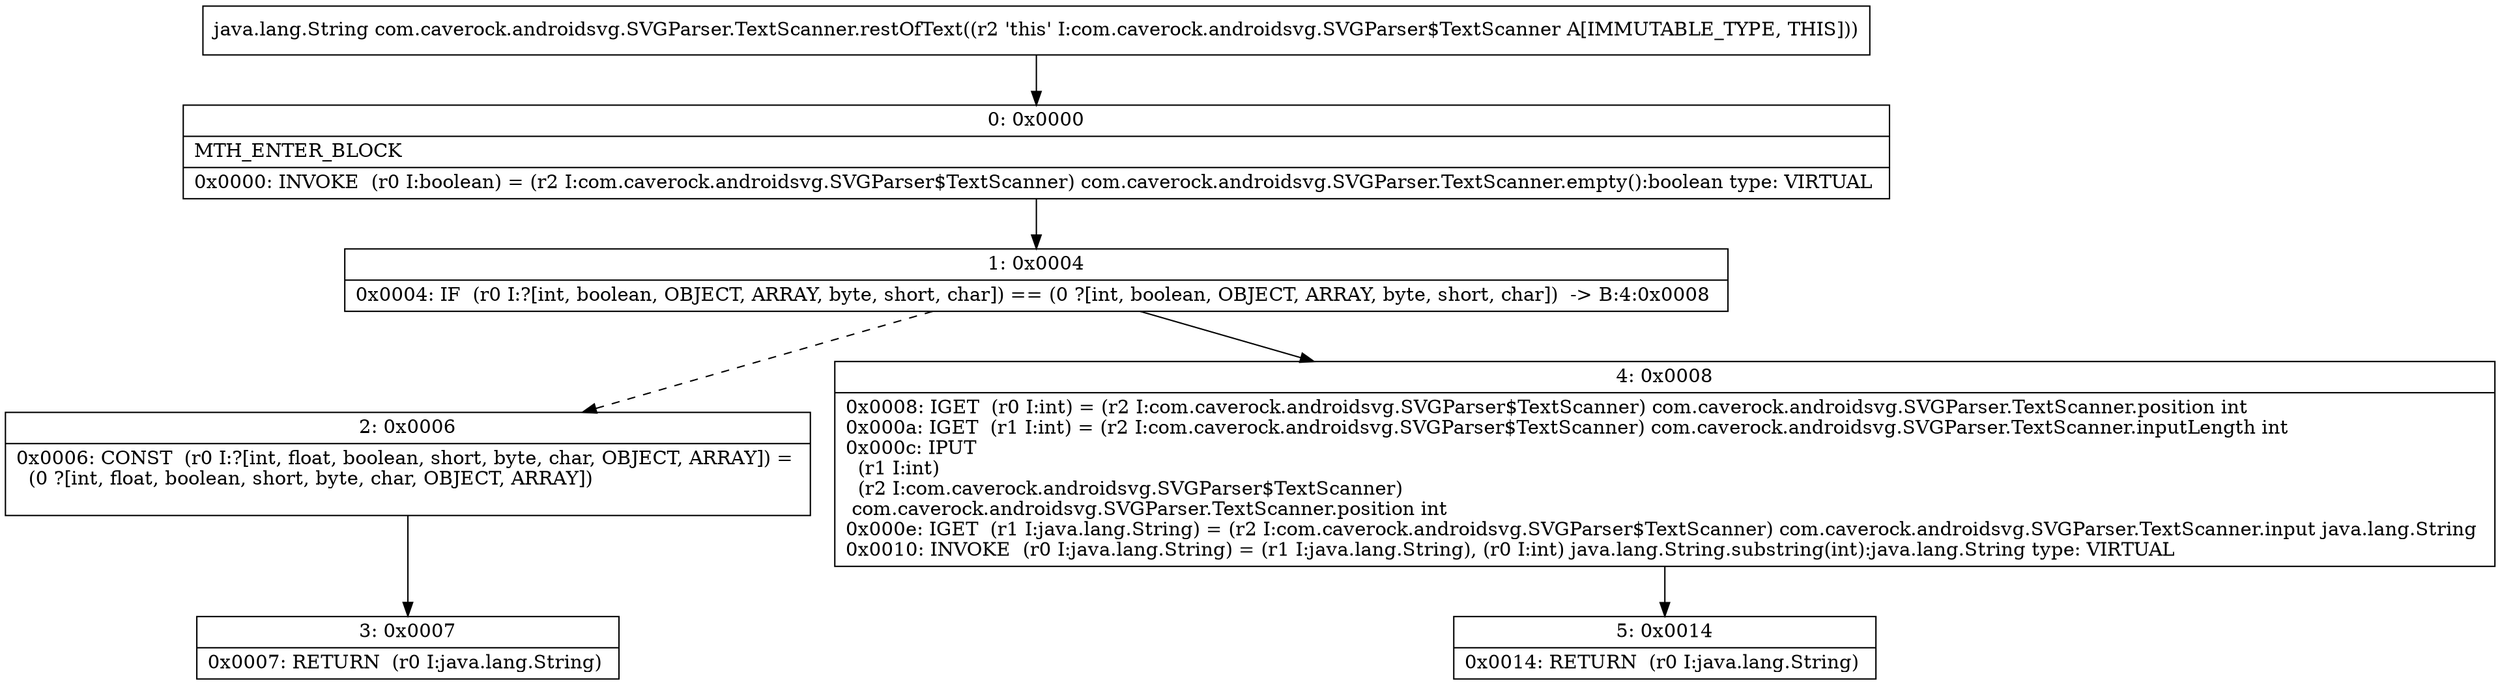 digraph "CFG forcom.caverock.androidsvg.SVGParser.TextScanner.restOfText()Ljava\/lang\/String;" {
Node_0 [shape=record,label="{0\:\ 0x0000|MTH_ENTER_BLOCK\l|0x0000: INVOKE  (r0 I:boolean) = (r2 I:com.caverock.androidsvg.SVGParser$TextScanner) com.caverock.androidsvg.SVGParser.TextScanner.empty():boolean type: VIRTUAL \l}"];
Node_1 [shape=record,label="{1\:\ 0x0004|0x0004: IF  (r0 I:?[int, boolean, OBJECT, ARRAY, byte, short, char]) == (0 ?[int, boolean, OBJECT, ARRAY, byte, short, char])  \-\> B:4:0x0008 \l}"];
Node_2 [shape=record,label="{2\:\ 0x0006|0x0006: CONST  (r0 I:?[int, float, boolean, short, byte, char, OBJECT, ARRAY]) = \l  (0 ?[int, float, boolean, short, byte, char, OBJECT, ARRAY])\l \l}"];
Node_3 [shape=record,label="{3\:\ 0x0007|0x0007: RETURN  (r0 I:java.lang.String) \l}"];
Node_4 [shape=record,label="{4\:\ 0x0008|0x0008: IGET  (r0 I:int) = (r2 I:com.caverock.androidsvg.SVGParser$TextScanner) com.caverock.androidsvg.SVGParser.TextScanner.position int \l0x000a: IGET  (r1 I:int) = (r2 I:com.caverock.androidsvg.SVGParser$TextScanner) com.caverock.androidsvg.SVGParser.TextScanner.inputLength int \l0x000c: IPUT  \l  (r1 I:int)\l  (r2 I:com.caverock.androidsvg.SVGParser$TextScanner)\l com.caverock.androidsvg.SVGParser.TextScanner.position int \l0x000e: IGET  (r1 I:java.lang.String) = (r2 I:com.caverock.androidsvg.SVGParser$TextScanner) com.caverock.androidsvg.SVGParser.TextScanner.input java.lang.String \l0x0010: INVOKE  (r0 I:java.lang.String) = (r1 I:java.lang.String), (r0 I:int) java.lang.String.substring(int):java.lang.String type: VIRTUAL \l}"];
Node_5 [shape=record,label="{5\:\ 0x0014|0x0014: RETURN  (r0 I:java.lang.String) \l}"];
MethodNode[shape=record,label="{java.lang.String com.caverock.androidsvg.SVGParser.TextScanner.restOfText((r2 'this' I:com.caverock.androidsvg.SVGParser$TextScanner A[IMMUTABLE_TYPE, THIS])) }"];
MethodNode -> Node_0;
Node_0 -> Node_1;
Node_1 -> Node_2[style=dashed];
Node_1 -> Node_4;
Node_2 -> Node_3;
Node_4 -> Node_5;
}


